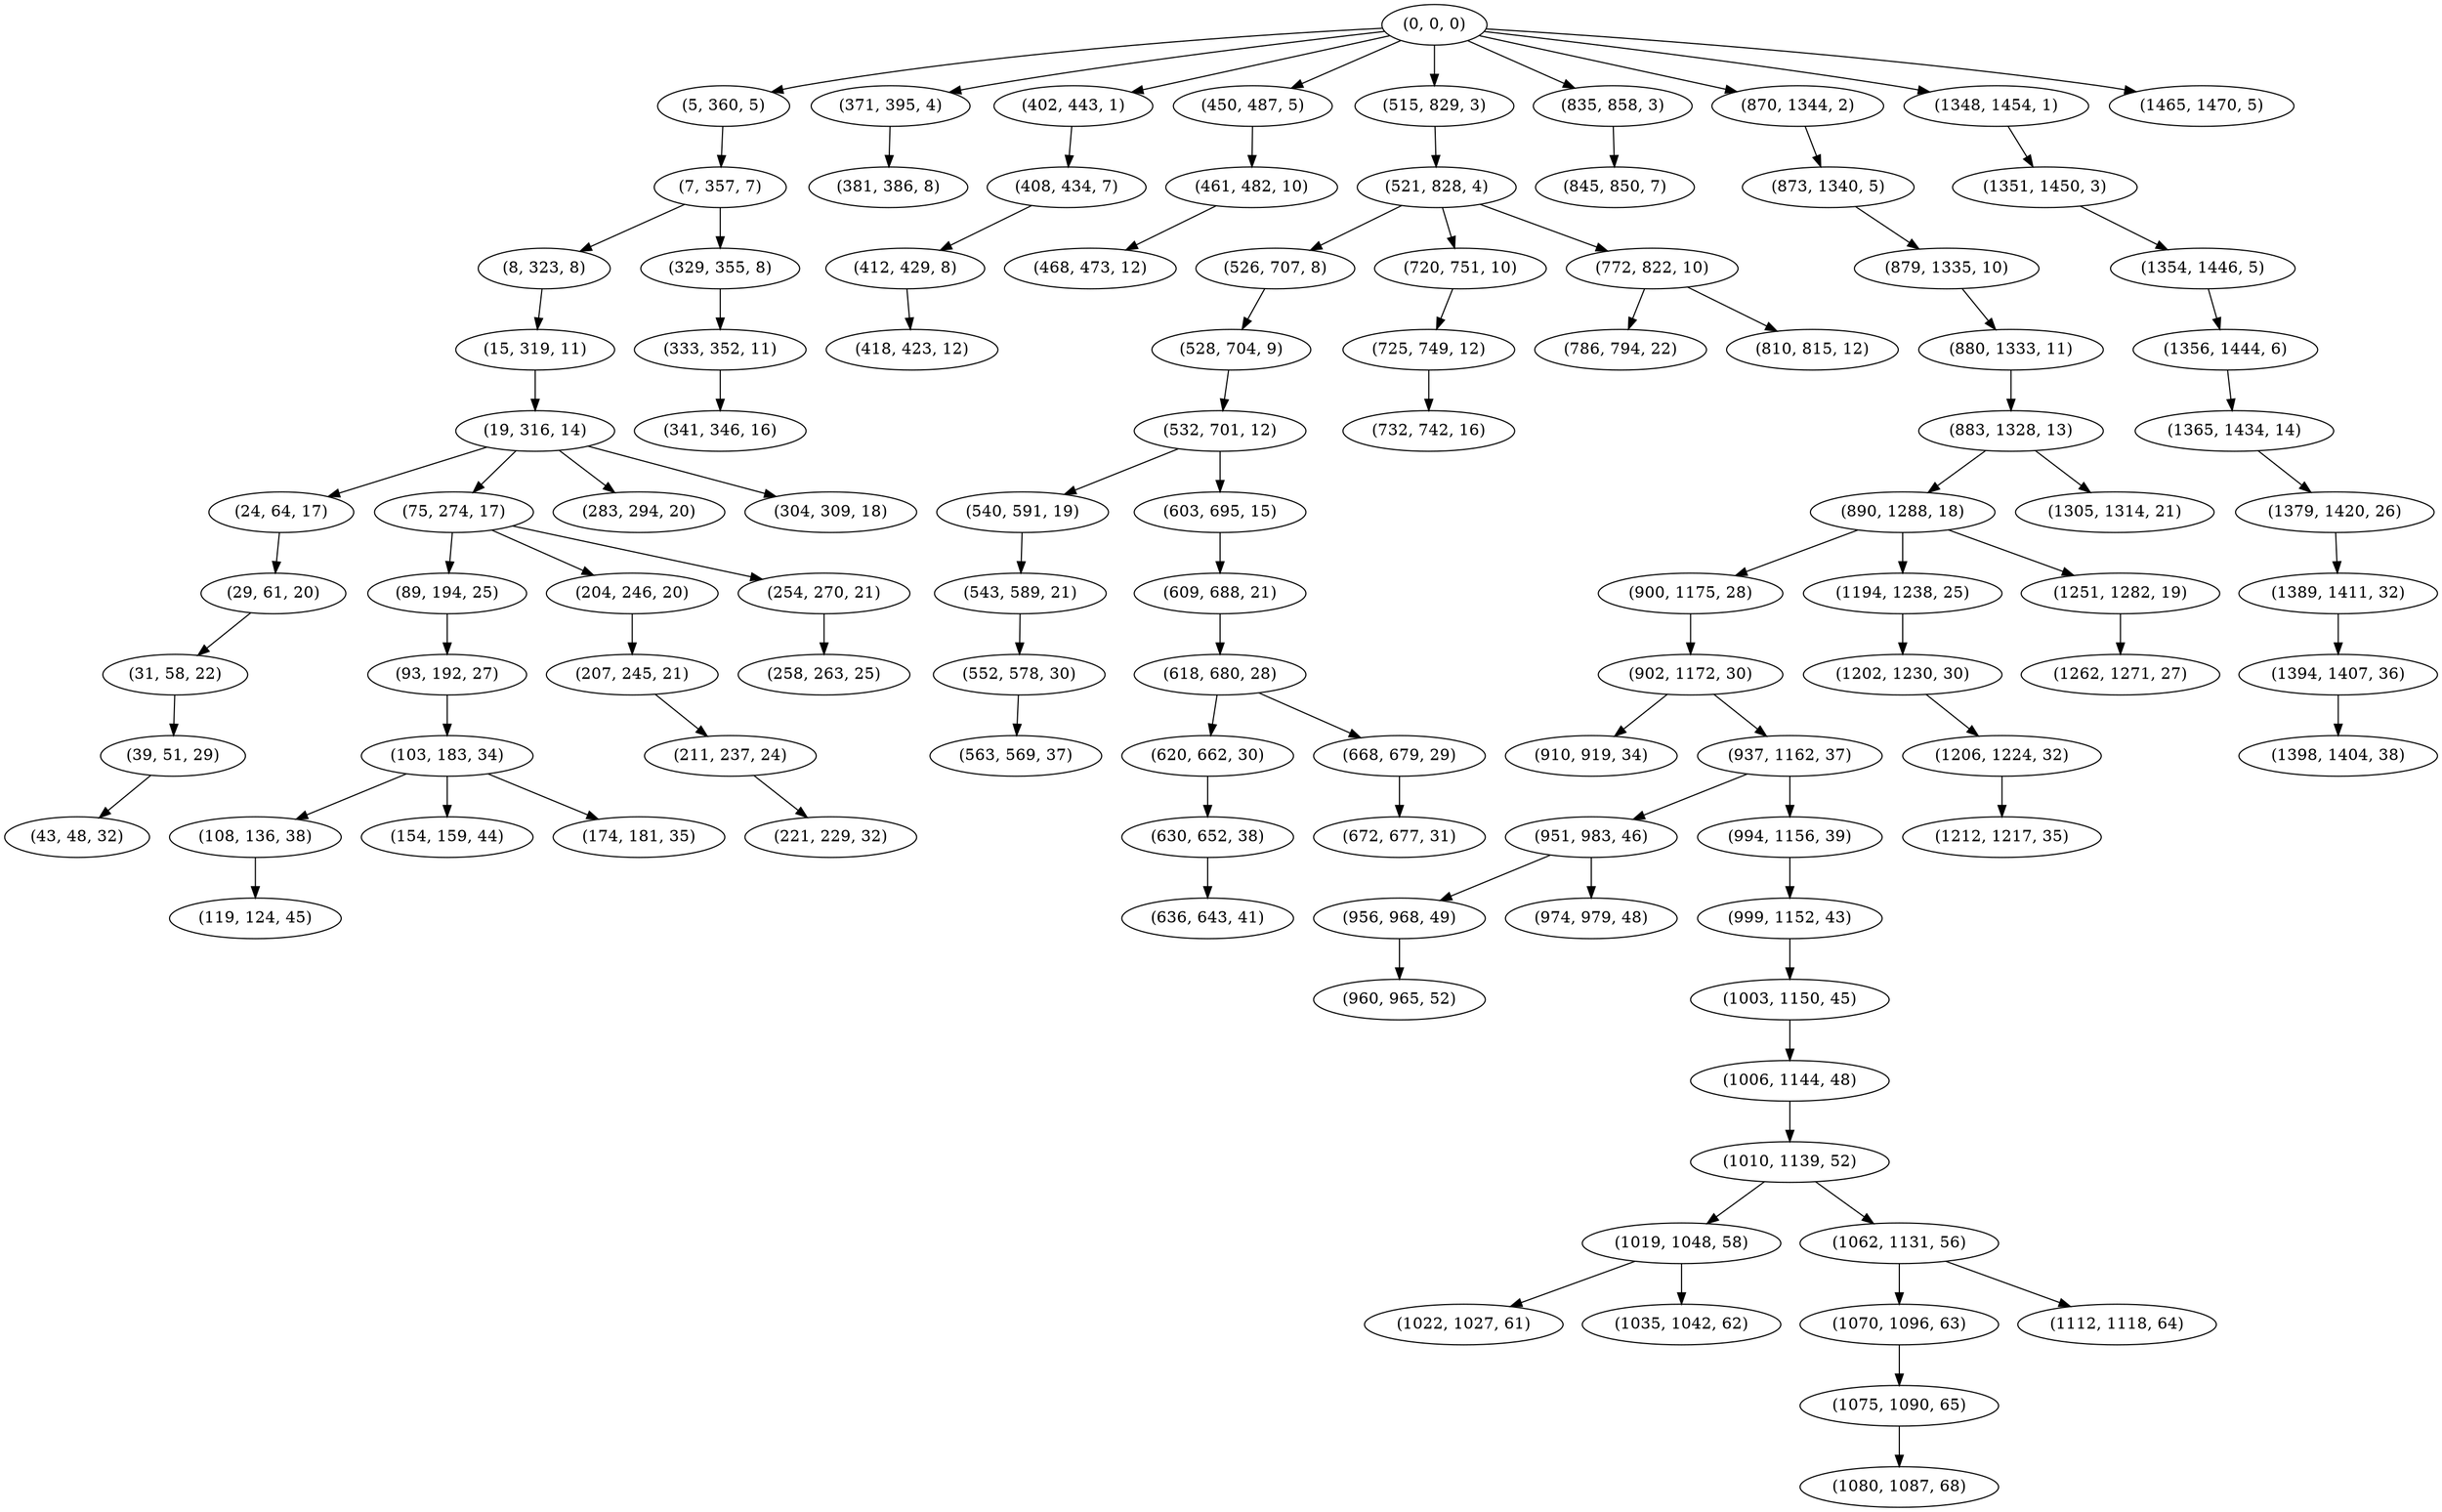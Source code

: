 digraph tree {
    "(0, 0, 0)";
    "(5, 360, 5)";
    "(7, 357, 7)";
    "(8, 323, 8)";
    "(15, 319, 11)";
    "(19, 316, 14)";
    "(24, 64, 17)";
    "(29, 61, 20)";
    "(31, 58, 22)";
    "(39, 51, 29)";
    "(43, 48, 32)";
    "(75, 274, 17)";
    "(89, 194, 25)";
    "(93, 192, 27)";
    "(103, 183, 34)";
    "(108, 136, 38)";
    "(119, 124, 45)";
    "(154, 159, 44)";
    "(174, 181, 35)";
    "(204, 246, 20)";
    "(207, 245, 21)";
    "(211, 237, 24)";
    "(221, 229, 32)";
    "(254, 270, 21)";
    "(258, 263, 25)";
    "(283, 294, 20)";
    "(304, 309, 18)";
    "(329, 355, 8)";
    "(333, 352, 11)";
    "(341, 346, 16)";
    "(371, 395, 4)";
    "(381, 386, 8)";
    "(402, 443, 1)";
    "(408, 434, 7)";
    "(412, 429, 8)";
    "(418, 423, 12)";
    "(450, 487, 5)";
    "(461, 482, 10)";
    "(468, 473, 12)";
    "(515, 829, 3)";
    "(521, 828, 4)";
    "(526, 707, 8)";
    "(528, 704, 9)";
    "(532, 701, 12)";
    "(540, 591, 19)";
    "(543, 589, 21)";
    "(552, 578, 30)";
    "(563, 569, 37)";
    "(603, 695, 15)";
    "(609, 688, 21)";
    "(618, 680, 28)";
    "(620, 662, 30)";
    "(630, 652, 38)";
    "(636, 643, 41)";
    "(668, 679, 29)";
    "(672, 677, 31)";
    "(720, 751, 10)";
    "(725, 749, 12)";
    "(732, 742, 16)";
    "(772, 822, 10)";
    "(786, 794, 22)";
    "(810, 815, 12)";
    "(835, 858, 3)";
    "(845, 850, 7)";
    "(870, 1344, 2)";
    "(873, 1340, 5)";
    "(879, 1335, 10)";
    "(880, 1333, 11)";
    "(883, 1328, 13)";
    "(890, 1288, 18)";
    "(900, 1175, 28)";
    "(902, 1172, 30)";
    "(910, 919, 34)";
    "(937, 1162, 37)";
    "(951, 983, 46)";
    "(956, 968, 49)";
    "(960, 965, 52)";
    "(974, 979, 48)";
    "(994, 1156, 39)";
    "(999, 1152, 43)";
    "(1003, 1150, 45)";
    "(1006, 1144, 48)";
    "(1010, 1139, 52)";
    "(1019, 1048, 58)";
    "(1022, 1027, 61)";
    "(1035, 1042, 62)";
    "(1062, 1131, 56)";
    "(1070, 1096, 63)";
    "(1075, 1090, 65)";
    "(1080, 1087, 68)";
    "(1112, 1118, 64)";
    "(1194, 1238, 25)";
    "(1202, 1230, 30)";
    "(1206, 1224, 32)";
    "(1212, 1217, 35)";
    "(1251, 1282, 19)";
    "(1262, 1271, 27)";
    "(1305, 1314, 21)";
    "(1348, 1454, 1)";
    "(1351, 1450, 3)";
    "(1354, 1446, 5)";
    "(1356, 1444, 6)";
    "(1365, 1434, 14)";
    "(1379, 1420, 26)";
    "(1389, 1411, 32)";
    "(1394, 1407, 36)";
    "(1398, 1404, 38)";
    "(1465, 1470, 5)";
    "(0, 0, 0)" -> "(5, 360, 5)";
    "(0, 0, 0)" -> "(371, 395, 4)";
    "(0, 0, 0)" -> "(402, 443, 1)";
    "(0, 0, 0)" -> "(450, 487, 5)";
    "(0, 0, 0)" -> "(515, 829, 3)";
    "(0, 0, 0)" -> "(835, 858, 3)";
    "(0, 0, 0)" -> "(870, 1344, 2)";
    "(0, 0, 0)" -> "(1348, 1454, 1)";
    "(0, 0, 0)" -> "(1465, 1470, 5)";
    "(5, 360, 5)" -> "(7, 357, 7)";
    "(7, 357, 7)" -> "(8, 323, 8)";
    "(7, 357, 7)" -> "(329, 355, 8)";
    "(8, 323, 8)" -> "(15, 319, 11)";
    "(15, 319, 11)" -> "(19, 316, 14)";
    "(19, 316, 14)" -> "(24, 64, 17)";
    "(19, 316, 14)" -> "(75, 274, 17)";
    "(19, 316, 14)" -> "(283, 294, 20)";
    "(19, 316, 14)" -> "(304, 309, 18)";
    "(24, 64, 17)" -> "(29, 61, 20)";
    "(29, 61, 20)" -> "(31, 58, 22)";
    "(31, 58, 22)" -> "(39, 51, 29)";
    "(39, 51, 29)" -> "(43, 48, 32)";
    "(75, 274, 17)" -> "(89, 194, 25)";
    "(75, 274, 17)" -> "(204, 246, 20)";
    "(75, 274, 17)" -> "(254, 270, 21)";
    "(89, 194, 25)" -> "(93, 192, 27)";
    "(93, 192, 27)" -> "(103, 183, 34)";
    "(103, 183, 34)" -> "(108, 136, 38)";
    "(103, 183, 34)" -> "(154, 159, 44)";
    "(103, 183, 34)" -> "(174, 181, 35)";
    "(108, 136, 38)" -> "(119, 124, 45)";
    "(204, 246, 20)" -> "(207, 245, 21)";
    "(207, 245, 21)" -> "(211, 237, 24)";
    "(211, 237, 24)" -> "(221, 229, 32)";
    "(254, 270, 21)" -> "(258, 263, 25)";
    "(329, 355, 8)" -> "(333, 352, 11)";
    "(333, 352, 11)" -> "(341, 346, 16)";
    "(371, 395, 4)" -> "(381, 386, 8)";
    "(402, 443, 1)" -> "(408, 434, 7)";
    "(408, 434, 7)" -> "(412, 429, 8)";
    "(412, 429, 8)" -> "(418, 423, 12)";
    "(450, 487, 5)" -> "(461, 482, 10)";
    "(461, 482, 10)" -> "(468, 473, 12)";
    "(515, 829, 3)" -> "(521, 828, 4)";
    "(521, 828, 4)" -> "(526, 707, 8)";
    "(521, 828, 4)" -> "(720, 751, 10)";
    "(521, 828, 4)" -> "(772, 822, 10)";
    "(526, 707, 8)" -> "(528, 704, 9)";
    "(528, 704, 9)" -> "(532, 701, 12)";
    "(532, 701, 12)" -> "(540, 591, 19)";
    "(532, 701, 12)" -> "(603, 695, 15)";
    "(540, 591, 19)" -> "(543, 589, 21)";
    "(543, 589, 21)" -> "(552, 578, 30)";
    "(552, 578, 30)" -> "(563, 569, 37)";
    "(603, 695, 15)" -> "(609, 688, 21)";
    "(609, 688, 21)" -> "(618, 680, 28)";
    "(618, 680, 28)" -> "(620, 662, 30)";
    "(618, 680, 28)" -> "(668, 679, 29)";
    "(620, 662, 30)" -> "(630, 652, 38)";
    "(630, 652, 38)" -> "(636, 643, 41)";
    "(668, 679, 29)" -> "(672, 677, 31)";
    "(720, 751, 10)" -> "(725, 749, 12)";
    "(725, 749, 12)" -> "(732, 742, 16)";
    "(772, 822, 10)" -> "(786, 794, 22)";
    "(772, 822, 10)" -> "(810, 815, 12)";
    "(835, 858, 3)" -> "(845, 850, 7)";
    "(870, 1344, 2)" -> "(873, 1340, 5)";
    "(873, 1340, 5)" -> "(879, 1335, 10)";
    "(879, 1335, 10)" -> "(880, 1333, 11)";
    "(880, 1333, 11)" -> "(883, 1328, 13)";
    "(883, 1328, 13)" -> "(890, 1288, 18)";
    "(883, 1328, 13)" -> "(1305, 1314, 21)";
    "(890, 1288, 18)" -> "(900, 1175, 28)";
    "(890, 1288, 18)" -> "(1194, 1238, 25)";
    "(890, 1288, 18)" -> "(1251, 1282, 19)";
    "(900, 1175, 28)" -> "(902, 1172, 30)";
    "(902, 1172, 30)" -> "(910, 919, 34)";
    "(902, 1172, 30)" -> "(937, 1162, 37)";
    "(937, 1162, 37)" -> "(951, 983, 46)";
    "(937, 1162, 37)" -> "(994, 1156, 39)";
    "(951, 983, 46)" -> "(956, 968, 49)";
    "(951, 983, 46)" -> "(974, 979, 48)";
    "(956, 968, 49)" -> "(960, 965, 52)";
    "(994, 1156, 39)" -> "(999, 1152, 43)";
    "(999, 1152, 43)" -> "(1003, 1150, 45)";
    "(1003, 1150, 45)" -> "(1006, 1144, 48)";
    "(1006, 1144, 48)" -> "(1010, 1139, 52)";
    "(1010, 1139, 52)" -> "(1019, 1048, 58)";
    "(1010, 1139, 52)" -> "(1062, 1131, 56)";
    "(1019, 1048, 58)" -> "(1022, 1027, 61)";
    "(1019, 1048, 58)" -> "(1035, 1042, 62)";
    "(1062, 1131, 56)" -> "(1070, 1096, 63)";
    "(1062, 1131, 56)" -> "(1112, 1118, 64)";
    "(1070, 1096, 63)" -> "(1075, 1090, 65)";
    "(1075, 1090, 65)" -> "(1080, 1087, 68)";
    "(1194, 1238, 25)" -> "(1202, 1230, 30)";
    "(1202, 1230, 30)" -> "(1206, 1224, 32)";
    "(1206, 1224, 32)" -> "(1212, 1217, 35)";
    "(1251, 1282, 19)" -> "(1262, 1271, 27)";
    "(1348, 1454, 1)" -> "(1351, 1450, 3)";
    "(1351, 1450, 3)" -> "(1354, 1446, 5)";
    "(1354, 1446, 5)" -> "(1356, 1444, 6)";
    "(1356, 1444, 6)" -> "(1365, 1434, 14)";
    "(1365, 1434, 14)" -> "(1379, 1420, 26)";
    "(1379, 1420, 26)" -> "(1389, 1411, 32)";
    "(1389, 1411, 32)" -> "(1394, 1407, 36)";
    "(1394, 1407, 36)" -> "(1398, 1404, 38)";
}
